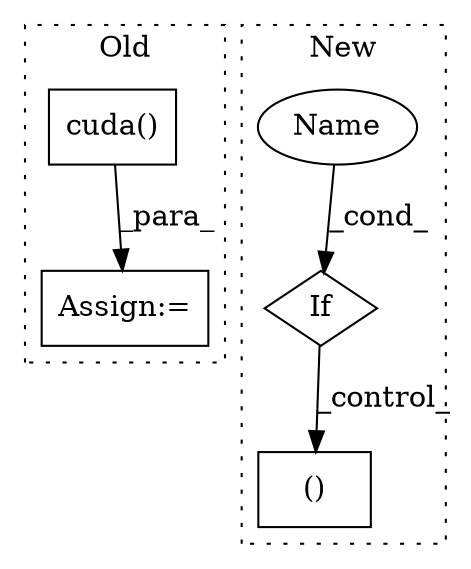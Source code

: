 digraph G {
subgraph cluster0 {
1 [label="cuda()" a="75" s="7115" l="14" shape="box"];
3 [label="Assign:=" a="68" s="7418" l="4" shape="box"];
label = "Old";
style="dotted";
}
subgraph cluster1 {
2 [label="()" a="54" s="9094" l="16" shape="box"];
4 [label="If" a="96" s="8950" l="3" shape="diamond"];
5 [label="Name" a="87" s="8953" l="25" shape="ellipse"];
label = "New";
style="dotted";
}
1 -> 3 [label="_para_"];
4 -> 2 [label="_control_"];
5 -> 4 [label="_cond_"];
}